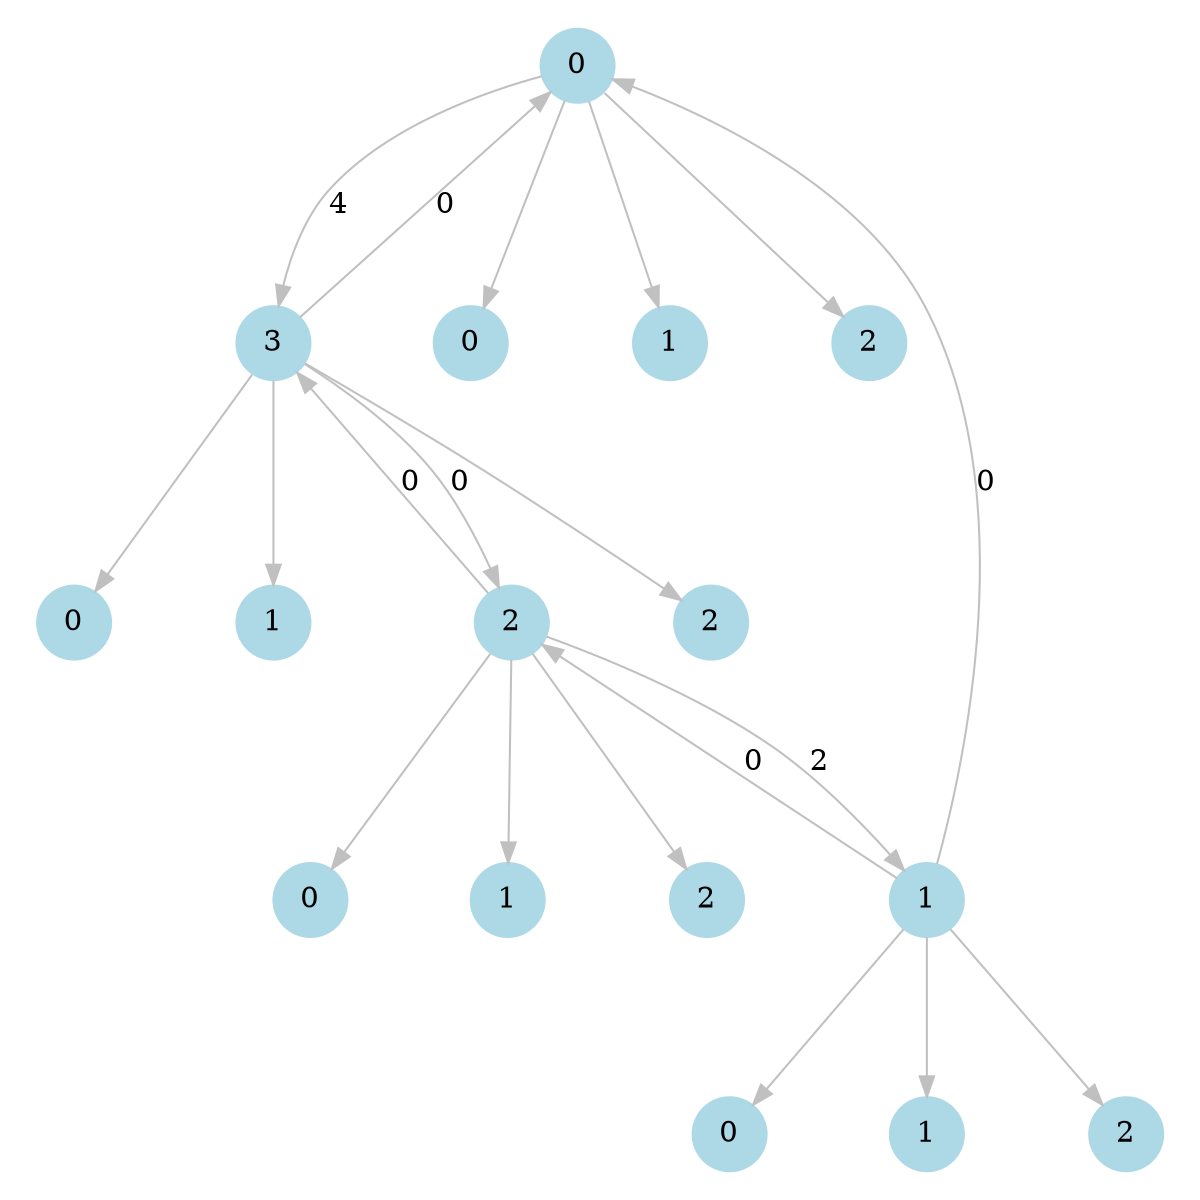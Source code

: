 digraph G {
    node [shape=circle, style=filled, color=lightblue];
    edge [color=gray, penwidth=1];
    size="8,8";
    ratio="fill";
    0 -> 3 [label="4"];
    0 -> 00;
    00 [label="0"];
    0 -> 10;
    10 [label="1"];
    0 -> 20;
    20 [label="2"];
    1 -> 0 [label="0"];
    1 -> 2 [label="0"];
    1 -> 01;
    01 [label="0"];
    1 -> 11;
    11 [label="1"];
    1 -> 21;
    21 [label="2"];
    2 -> 1 [label="2"];
    2 -> 3 [label="0"];
    2 -> 02;
    02 [label="0"];
    2 -> 12;
    12 [label="1"];
    2 -> 22;
    22 [label="2"];
    3 -> 0 [label="0"];
    3 -> 2 [label="0"];
    3 -> 03;
    03 [label="0"];
    3 -> 13;
    13 [label="1"];
    3 -> 23;
    23 [label="2"];
}
